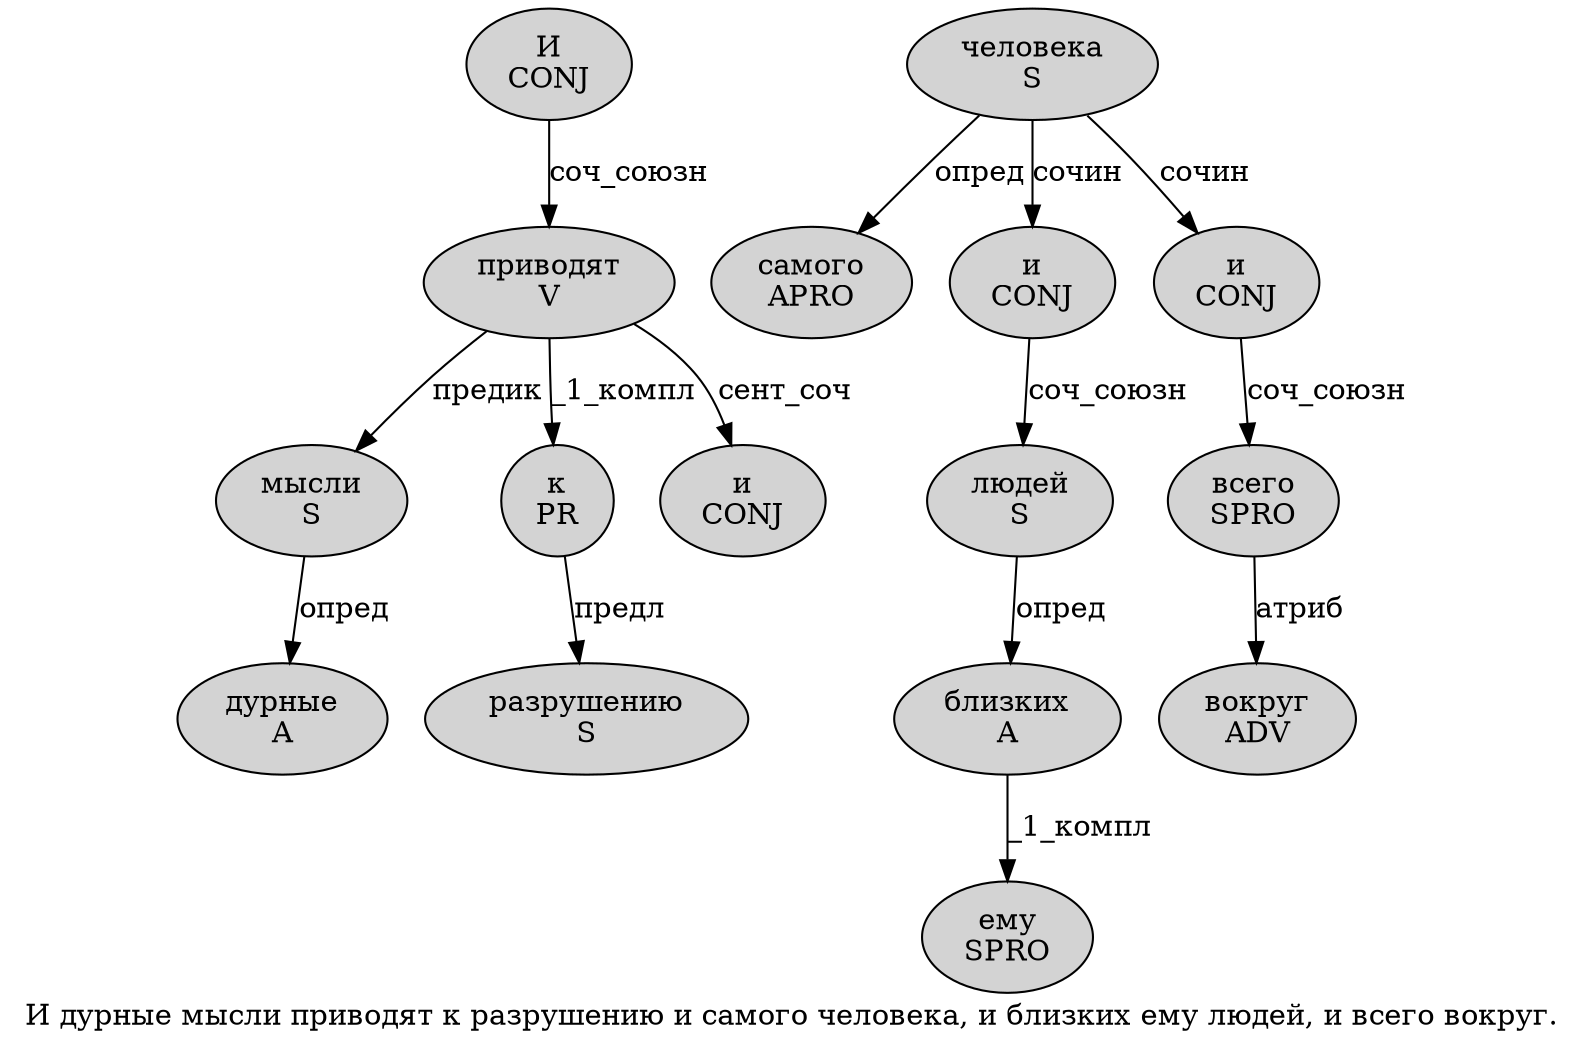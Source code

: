 digraph SENTENCE_1035 {
	graph [label="И дурные мысли приводят к разрушению и самого человека, и близких ему людей, и всего вокруг."]
	node [style=filled]
		0 [label="И
CONJ" color="" fillcolor=lightgray penwidth=1 shape=ellipse]
		1 [label="дурные
A" color="" fillcolor=lightgray penwidth=1 shape=ellipse]
		2 [label="мысли
S" color="" fillcolor=lightgray penwidth=1 shape=ellipse]
		3 [label="приводят
V" color="" fillcolor=lightgray penwidth=1 shape=ellipse]
		4 [label="к
PR" color="" fillcolor=lightgray penwidth=1 shape=ellipse]
		5 [label="разрушению
S" color="" fillcolor=lightgray penwidth=1 shape=ellipse]
		6 [label="и
CONJ" color="" fillcolor=lightgray penwidth=1 shape=ellipse]
		7 [label="самого
APRO" color="" fillcolor=lightgray penwidth=1 shape=ellipse]
		8 [label="человека
S" color="" fillcolor=lightgray penwidth=1 shape=ellipse]
		10 [label="и
CONJ" color="" fillcolor=lightgray penwidth=1 shape=ellipse]
		11 [label="близких
A" color="" fillcolor=lightgray penwidth=1 shape=ellipse]
		12 [label="ему
SPRO" color="" fillcolor=lightgray penwidth=1 shape=ellipse]
		13 [label="людей
S" color="" fillcolor=lightgray penwidth=1 shape=ellipse]
		15 [label="и
CONJ" color="" fillcolor=lightgray penwidth=1 shape=ellipse]
		16 [label="всего
SPRO" color="" fillcolor=lightgray penwidth=1 shape=ellipse]
		17 [label="вокруг
ADV" color="" fillcolor=lightgray penwidth=1 shape=ellipse]
			16 -> 17 [label="атриб"]
			0 -> 3 [label="соч_союзн"]
			15 -> 16 [label="соч_союзн"]
			4 -> 5 [label="предл"]
			10 -> 13 [label="соч_союзн"]
			3 -> 2 [label="предик"]
			3 -> 4 [label="_1_компл"]
			3 -> 6 [label="сент_соч"]
			2 -> 1 [label="опред"]
			13 -> 11 [label="опред"]
			11 -> 12 [label="_1_компл"]
			8 -> 7 [label="опред"]
			8 -> 10 [label="сочин"]
			8 -> 15 [label="сочин"]
}